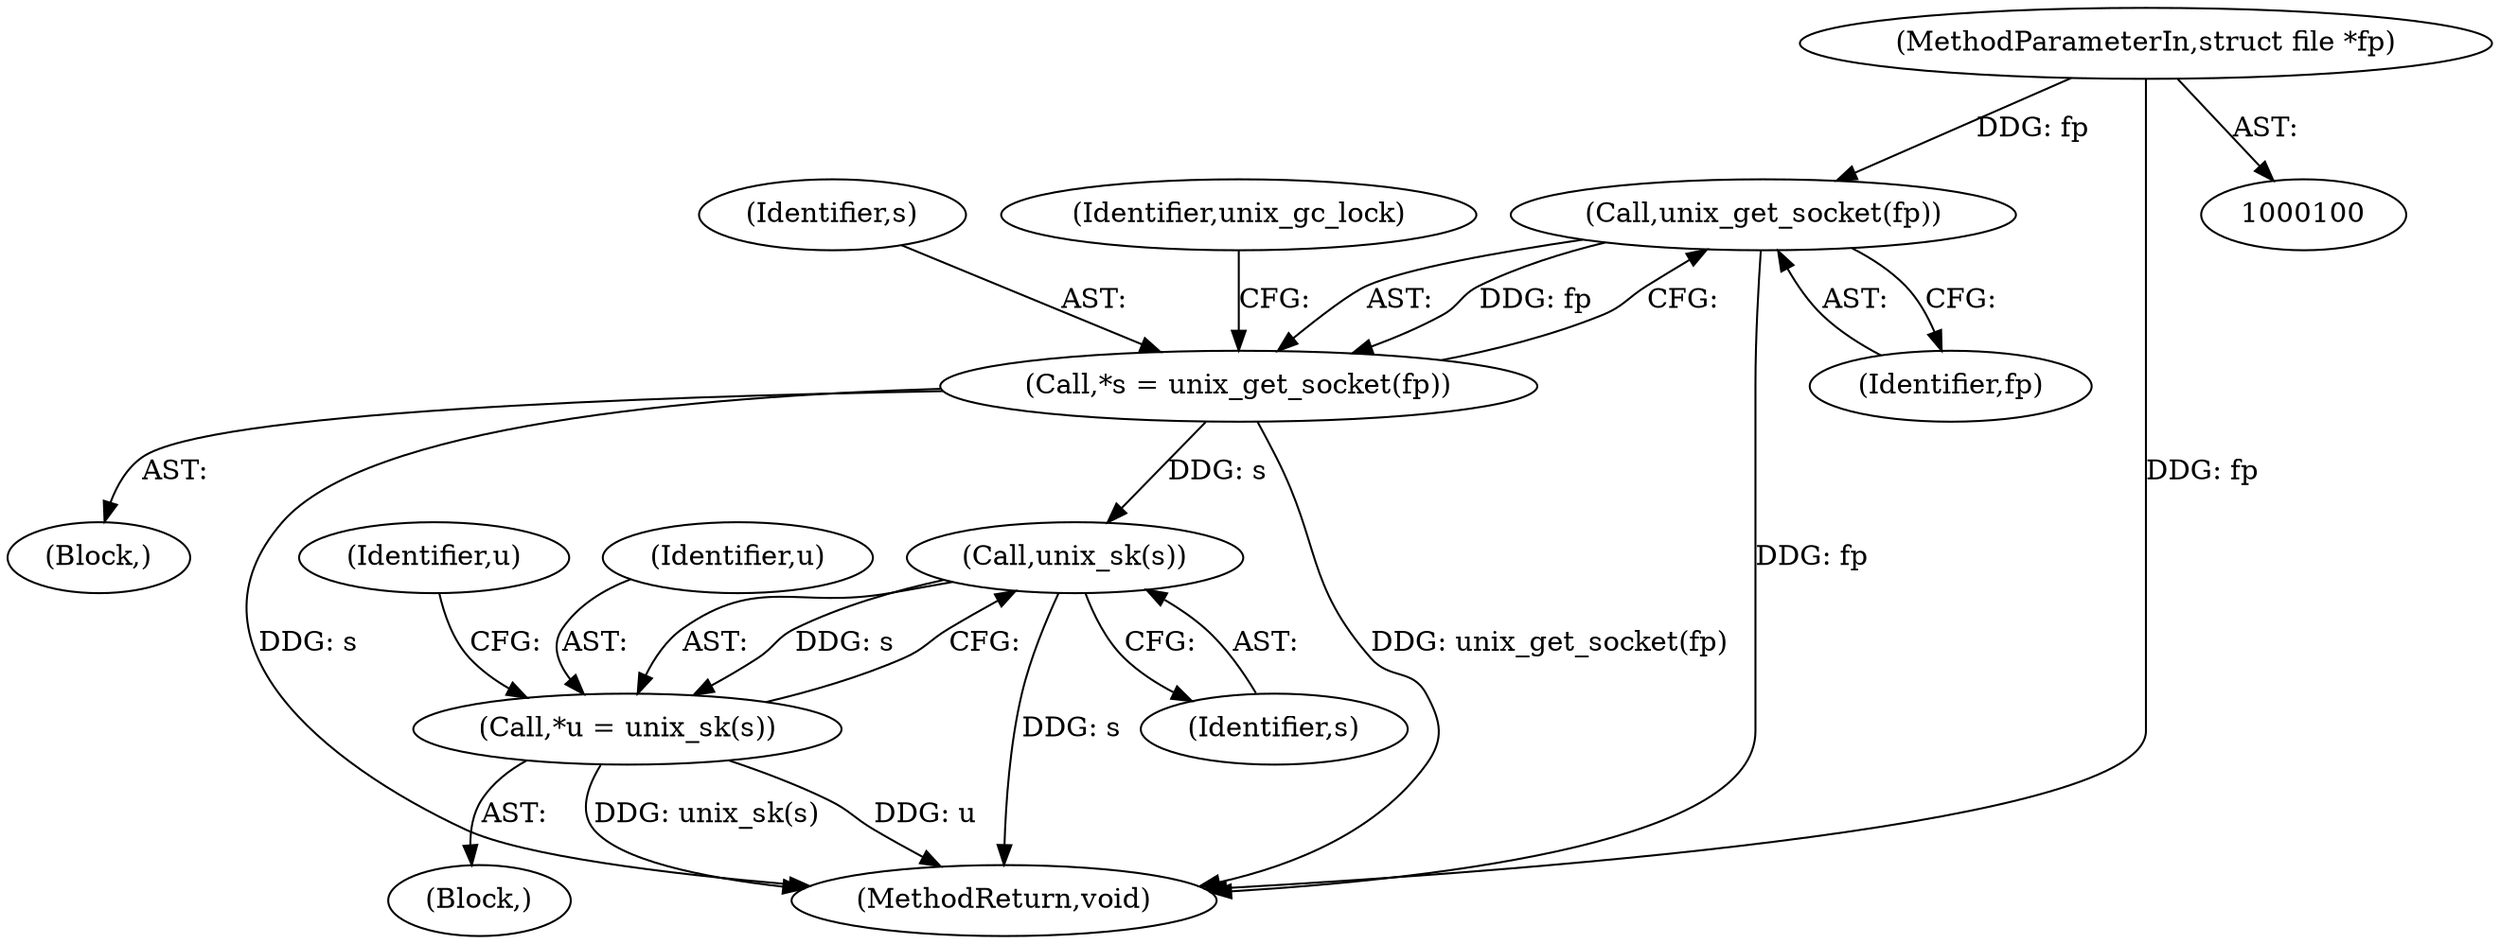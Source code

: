 digraph "0_linux_415e3d3e90ce9e18727e8843ae343eda5a58fad6_4@API" {
"1000107" [label="(Call,unix_get_socket(fp))"];
"1000102" [label="(MethodParameterIn,struct file *fp)"];
"1000105" [label="(Call,*s = unix_get_socket(fp))"];
"1000118" [label="(Call,unix_sk(s))"];
"1000116" [label="(Call,*u = unix_sk(s))"];
"1000102" [label="(MethodParameterIn,struct file *fp)"];
"1000116" [label="(Call,*u = unix_sk(s))"];
"1000125" [label="(Identifier,u)"];
"1000117" [label="(Identifier,u)"];
"1000107" [label="(Call,unix_get_socket(fp))"];
"1000119" [label="(Identifier,s)"];
"1000103" [label="(Block,)"];
"1000114" [label="(Block,)"];
"1000160" [label="(MethodReturn,void)"];
"1000106" [label="(Identifier,s)"];
"1000111" [label="(Identifier,unix_gc_lock)"];
"1000105" [label="(Call,*s = unix_get_socket(fp))"];
"1000108" [label="(Identifier,fp)"];
"1000118" [label="(Call,unix_sk(s))"];
"1000107" -> "1000105"  [label="AST: "];
"1000107" -> "1000108"  [label="CFG: "];
"1000108" -> "1000107"  [label="AST: "];
"1000105" -> "1000107"  [label="CFG: "];
"1000107" -> "1000160"  [label="DDG: fp"];
"1000107" -> "1000105"  [label="DDG: fp"];
"1000102" -> "1000107"  [label="DDG: fp"];
"1000102" -> "1000100"  [label="AST: "];
"1000102" -> "1000160"  [label="DDG: fp"];
"1000105" -> "1000103"  [label="AST: "];
"1000106" -> "1000105"  [label="AST: "];
"1000111" -> "1000105"  [label="CFG: "];
"1000105" -> "1000160"  [label="DDG: unix_get_socket(fp)"];
"1000105" -> "1000160"  [label="DDG: s"];
"1000105" -> "1000118"  [label="DDG: s"];
"1000118" -> "1000116"  [label="AST: "];
"1000118" -> "1000119"  [label="CFG: "];
"1000119" -> "1000118"  [label="AST: "];
"1000116" -> "1000118"  [label="CFG: "];
"1000118" -> "1000160"  [label="DDG: s"];
"1000118" -> "1000116"  [label="DDG: s"];
"1000116" -> "1000114"  [label="AST: "];
"1000117" -> "1000116"  [label="AST: "];
"1000125" -> "1000116"  [label="CFG: "];
"1000116" -> "1000160"  [label="DDG: u"];
"1000116" -> "1000160"  [label="DDG: unix_sk(s)"];
}
